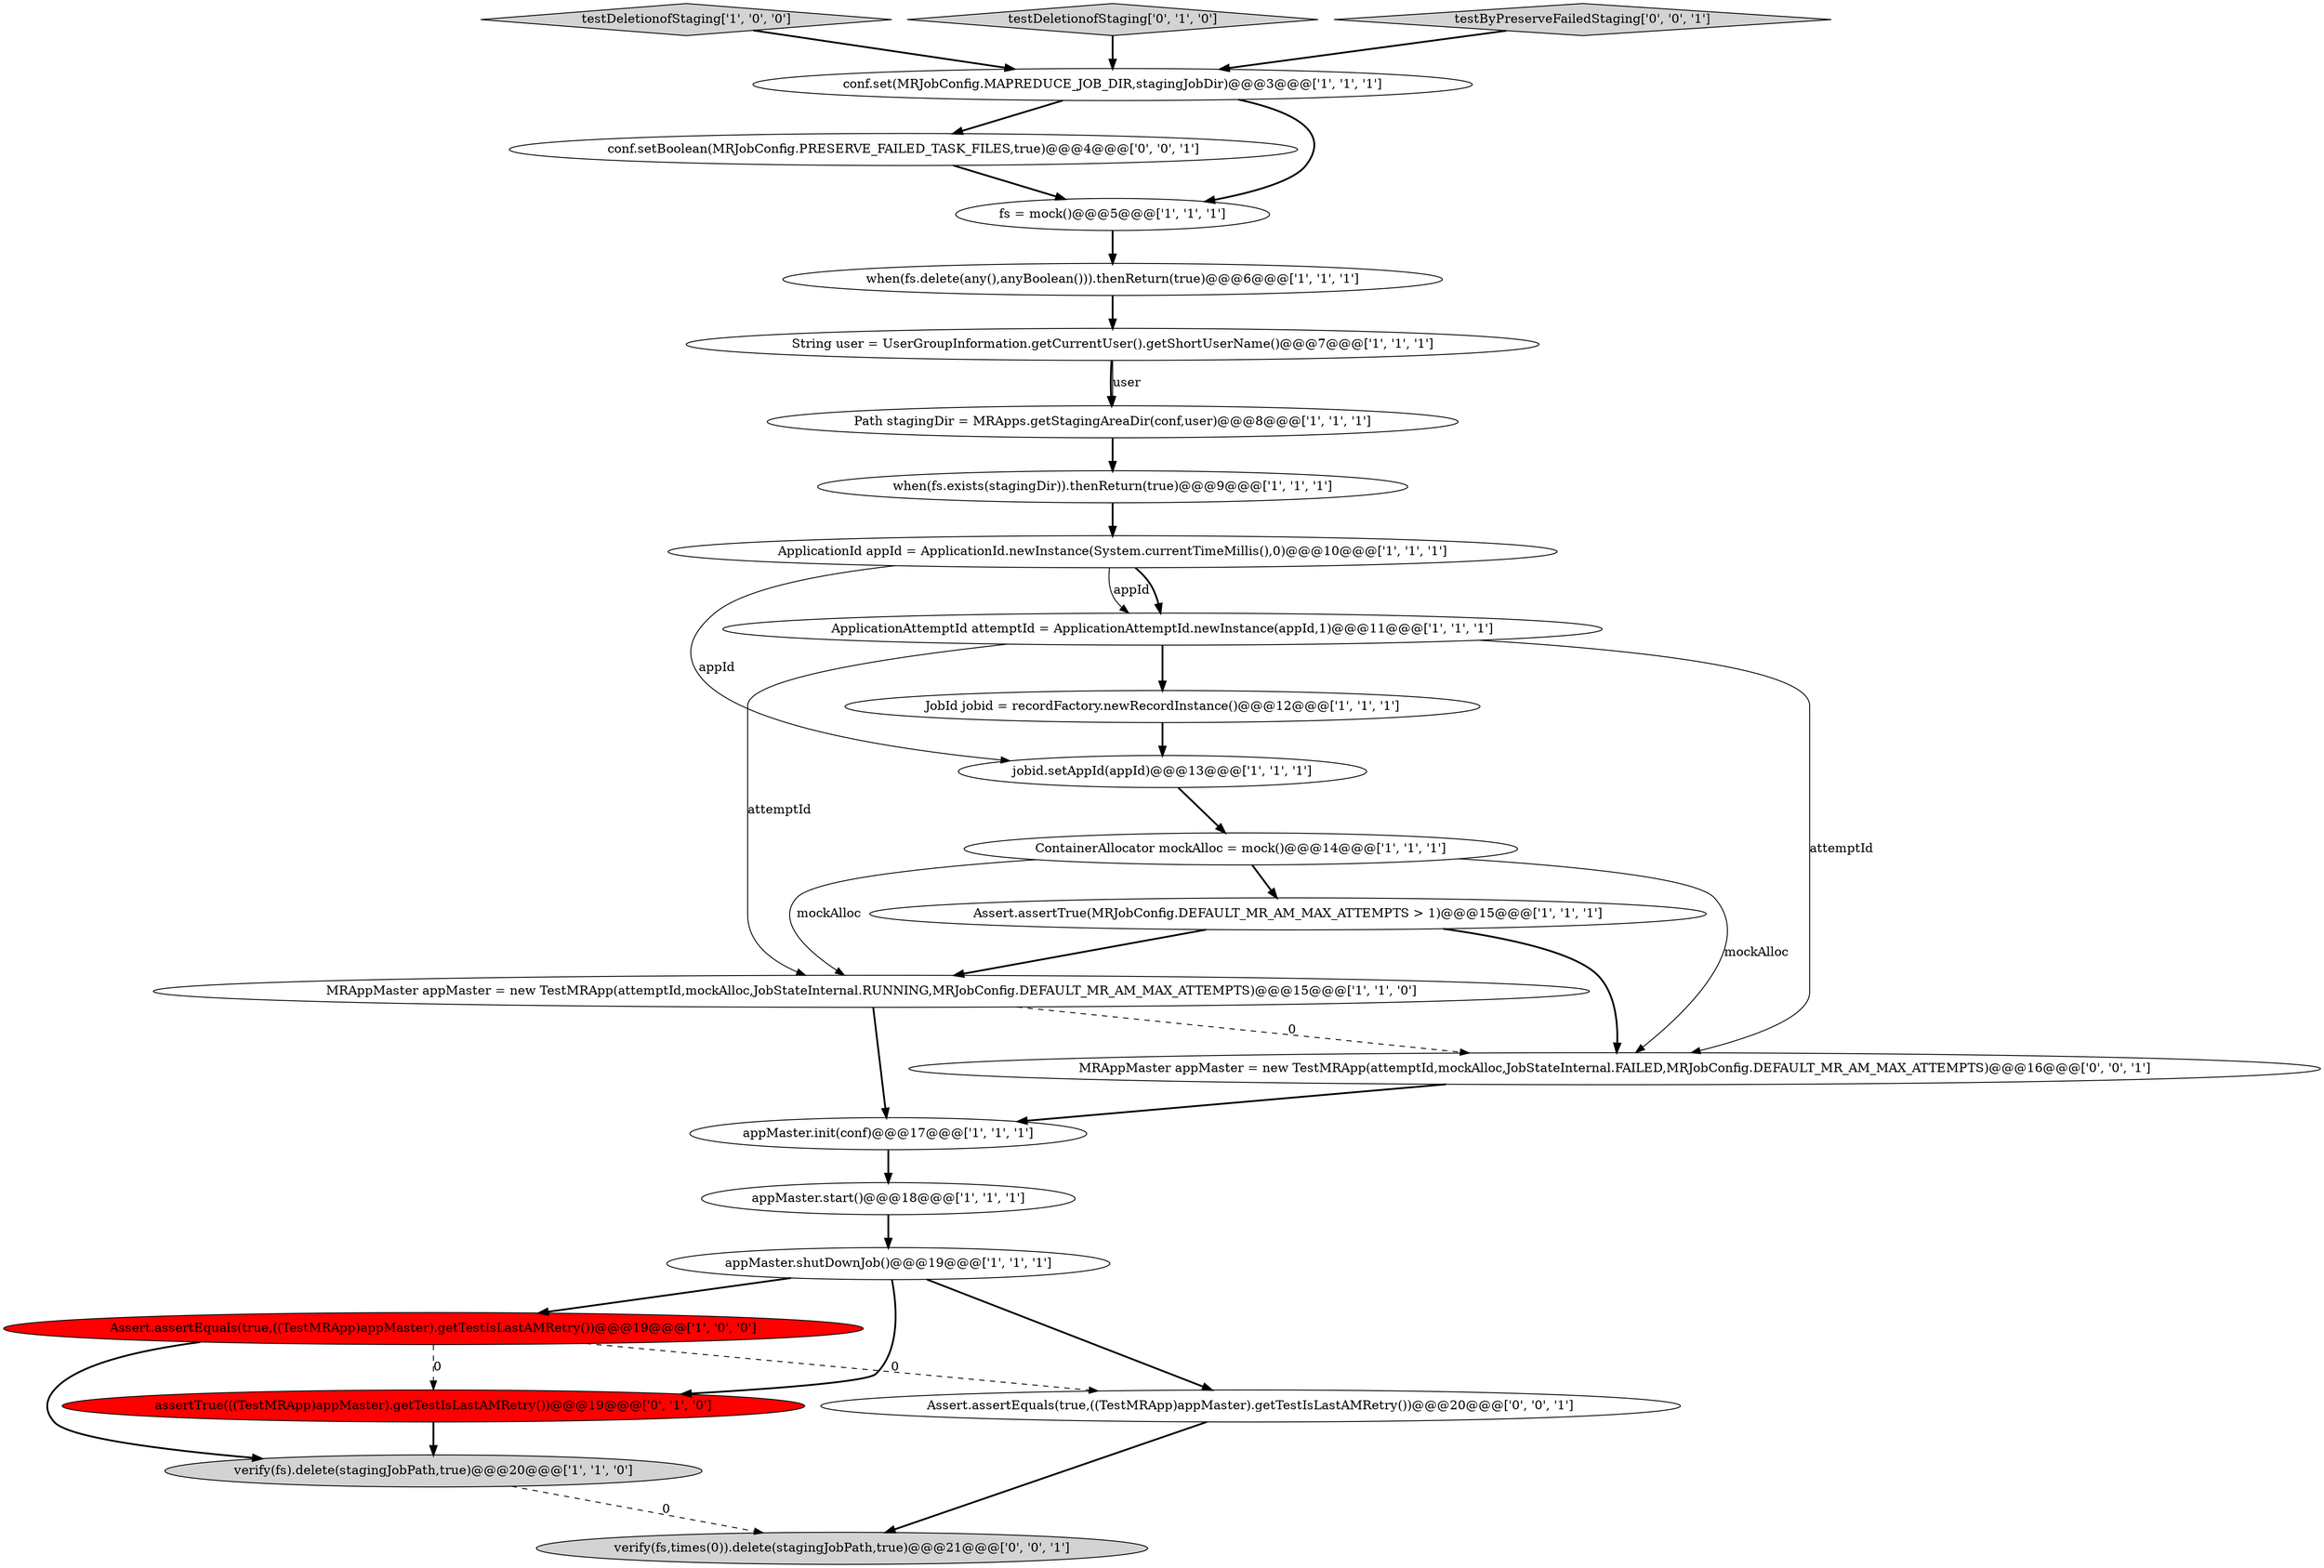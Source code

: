 digraph {
24 [style = filled, label = "MRAppMaster appMaster = new TestMRApp(attemptId,mockAlloc,JobStateInternal.FAILED,MRJobConfig.DEFAULT_MR_AM_MAX_ATTEMPTS)@@@16@@@['0', '0', '1']", fillcolor = white, shape = ellipse image = "AAA0AAABBB3BBB"];
15 [style = filled, label = "testDeletionofStaging['1', '0', '0']", fillcolor = lightgray, shape = diamond image = "AAA0AAABBB1BBB"];
4 [style = filled, label = "verify(fs).delete(stagingJobPath,true)@@@20@@@['1', '1', '0']", fillcolor = lightgray, shape = ellipse image = "AAA0AAABBB1BBB"];
3 [style = filled, label = "JobId jobid = recordFactory.newRecordInstance()@@@12@@@['1', '1', '1']", fillcolor = white, shape = ellipse image = "AAA0AAABBB1BBB"];
22 [style = filled, label = "conf.setBoolean(MRJobConfig.PRESERVE_FAILED_TASK_FILES,true)@@@4@@@['0', '0', '1']", fillcolor = white, shape = ellipse image = "AAA0AAABBB3BBB"];
19 [style = filled, label = "testDeletionofStaging['0', '1', '0']", fillcolor = lightgray, shape = diamond image = "AAA0AAABBB2BBB"];
12 [style = filled, label = "Assert.assertEquals(true,((TestMRApp)appMaster).getTestIsLastAMRetry())@@@19@@@['1', '0', '0']", fillcolor = red, shape = ellipse image = "AAA1AAABBB1BBB"];
11 [style = filled, label = "conf.set(MRJobConfig.MAPREDUCE_JOB_DIR,stagingJobDir)@@@3@@@['1', '1', '1']", fillcolor = white, shape = ellipse image = "AAA0AAABBB1BBB"];
16 [style = filled, label = "String user = UserGroupInformation.getCurrentUser().getShortUserName()@@@7@@@['1', '1', '1']", fillcolor = white, shape = ellipse image = "AAA0AAABBB1BBB"];
17 [style = filled, label = "fs = mock()@@@5@@@['1', '1', '1']", fillcolor = white, shape = ellipse image = "AAA0AAABBB1BBB"];
0 [style = filled, label = "jobid.setAppId(appId)@@@13@@@['1', '1', '1']", fillcolor = white, shape = ellipse image = "AAA0AAABBB1BBB"];
14 [style = filled, label = "appMaster.init(conf)@@@17@@@['1', '1', '1']", fillcolor = white, shape = ellipse image = "AAA0AAABBB1BBB"];
8 [style = filled, label = "ApplicationId appId = ApplicationId.newInstance(System.currentTimeMillis(),0)@@@10@@@['1', '1', '1']", fillcolor = white, shape = ellipse image = "AAA0AAABBB1BBB"];
10 [style = filled, label = "ContainerAllocator mockAlloc = mock()@@@14@@@['1', '1', '1']", fillcolor = white, shape = ellipse image = "AAA0AAABBB1BBB"];
21 [style = filled, label = "testByPreserveFailedStaging['0', '0', '1']", fillcolor = lightgray, shape = diamond image = "AAA0AAABBB3BBB"];
20 [style = filled, label = "assertTrue(((TestMRApp)appMaster).getTestIsLastAMRetry())@@@19@@@['0', '1', '0']", fillcolor = red, shape = ellipse image = "AAA1AAABBB2BBB"];
6 [style = filled, label = "Path stagingDir = MRApps.getStagingAreaDir(conf,user)@@@8@@@['1', '1', '1']", fillcolor = white, shape = ellipse image = "AAA0AAABBB1BBB"];
1 [style = filled, label = "appMaster.shutDownJob()@@@19@@@['1', '1', '1']", fillcolor = white, shape = ellipse image = "AAA0AAABBB1BBB"];
9 [style = filled, label = "appMaster.start()@@@18@@@['1', '1', '1']", fillcolor = white, shape = ellipse image = "AAA0AAABBB1BBB"];
5 [style = filled, label = "MRAppMaster appMaster = new TestMRApp(attemptId,mockAlloc,JobStateInternal.RUNNING,MRJobConfig.DEFAULT_MR_AM_MAX_ATTEMPTS)@@@15@@@['1', '1', '0']", fillcolor = white, shape = ellipse image = "AAA0AAABBB1BBB"];
2 [style = filled, label = "when(fs.delete(any(),anyBoolean())).thenReturn(true)@@@6@@@['1', '1', '1']", fillcolor = white, shape = ellipse image = "AAA0AAABBB1BBB"];
7 [style = filled, label = "Assert.assertTrue(MRJobConfig.DEFAULT_MR_AM_MAX_ATTEMPTS > 1)@@@15@@@['1', '1', '1']", fillcolor = white, shape = ellipse image = "AAA0AAABBB1BBB"];
23 [style = filled, label = "Assert.assertEquals(true,((TestMRApp)appMaster).getTestIsLastAMRetry())@@@20@@@['0', '0', '1']", fillcolor = white, shape = ellipse image = "AAA0AAABBB3BBB"];
13 [style = filled, label = "ApplicationAttemptId attemptId = ApplicationAttemptId.newInstance(appId,1)@@@11@@@['1', '1', '1']", fillcolor = white, shape = ellipse image = "AAA0AAABBB1BBB"];
25 [style = filled, label = "verify(fs,times(0)).delete(stagingJobPath,true)@@@21@@@['0', '0', '1']", fillcolor = lightgray, shape = ellipse image = "AAA0AAABBB3BBB"];
18 [style = filled, label = "when(fs.exists(stagingDir)).thenReturn(true)@@@9@@@['1', '1', '1']", fillcolor = white, shape = ellipse image = "AAA0AAABBB1BBB"];
23->25 [style = bold, label=""];
12->23 [style = dashed, label="0"];
12->20 [style = dashed, label="0"];
8->13 [style = solid, label="appId"];
6->18 [style = bold, label=""];
16->6 [style = bold, label=""];
5->24 [style = dashed, label="0"];
1->20 [style = bold, label=""];
19->11 [style = bold, label=""];
8->0 [style = solid, label="appId"];
5->14 [style = bold, label=""];
10->7 [style = bold, label=""];
3->0 [style = bold, label=""];
1->23 [style = bold, label=""];
20->4 [style = bold, label=""];
24->14 [style = bold, label=""];
4->25 [style = dashed, label="0"];
7->24 [style = bold, label=""];
0->10 [style = bold, label=""];
7->5 [style = bold, label=""];
15->11 [style = bold, label=""];
17->2 [style = bold, label=""];
13->3 [style = bold, label=""];
12->4 [style = bold, label=""];
21->11 [style = bold, label=""];
13->24 [style = solid, label="attemptId"];
13->5 [style = solid, label="attemptId"];
1->12 [style = bold, label=""];
11->22 [style = bold, label=""];
22->17 [style = bold, label=""];
10->5 [style = solid, label="mockAlloc"];
11->17 [style = bold, label=""];
14->9 [style = bold, label=""];
18->8 [style = bold, label=""];
16->6 [style = solid, label="user"];
9->1 [style = bold, label=""];
10->24 [style = solid, label="mockAlloc"];
8->13 [style = bold, label=""];
2->16 [style = bold, label=""];
}
